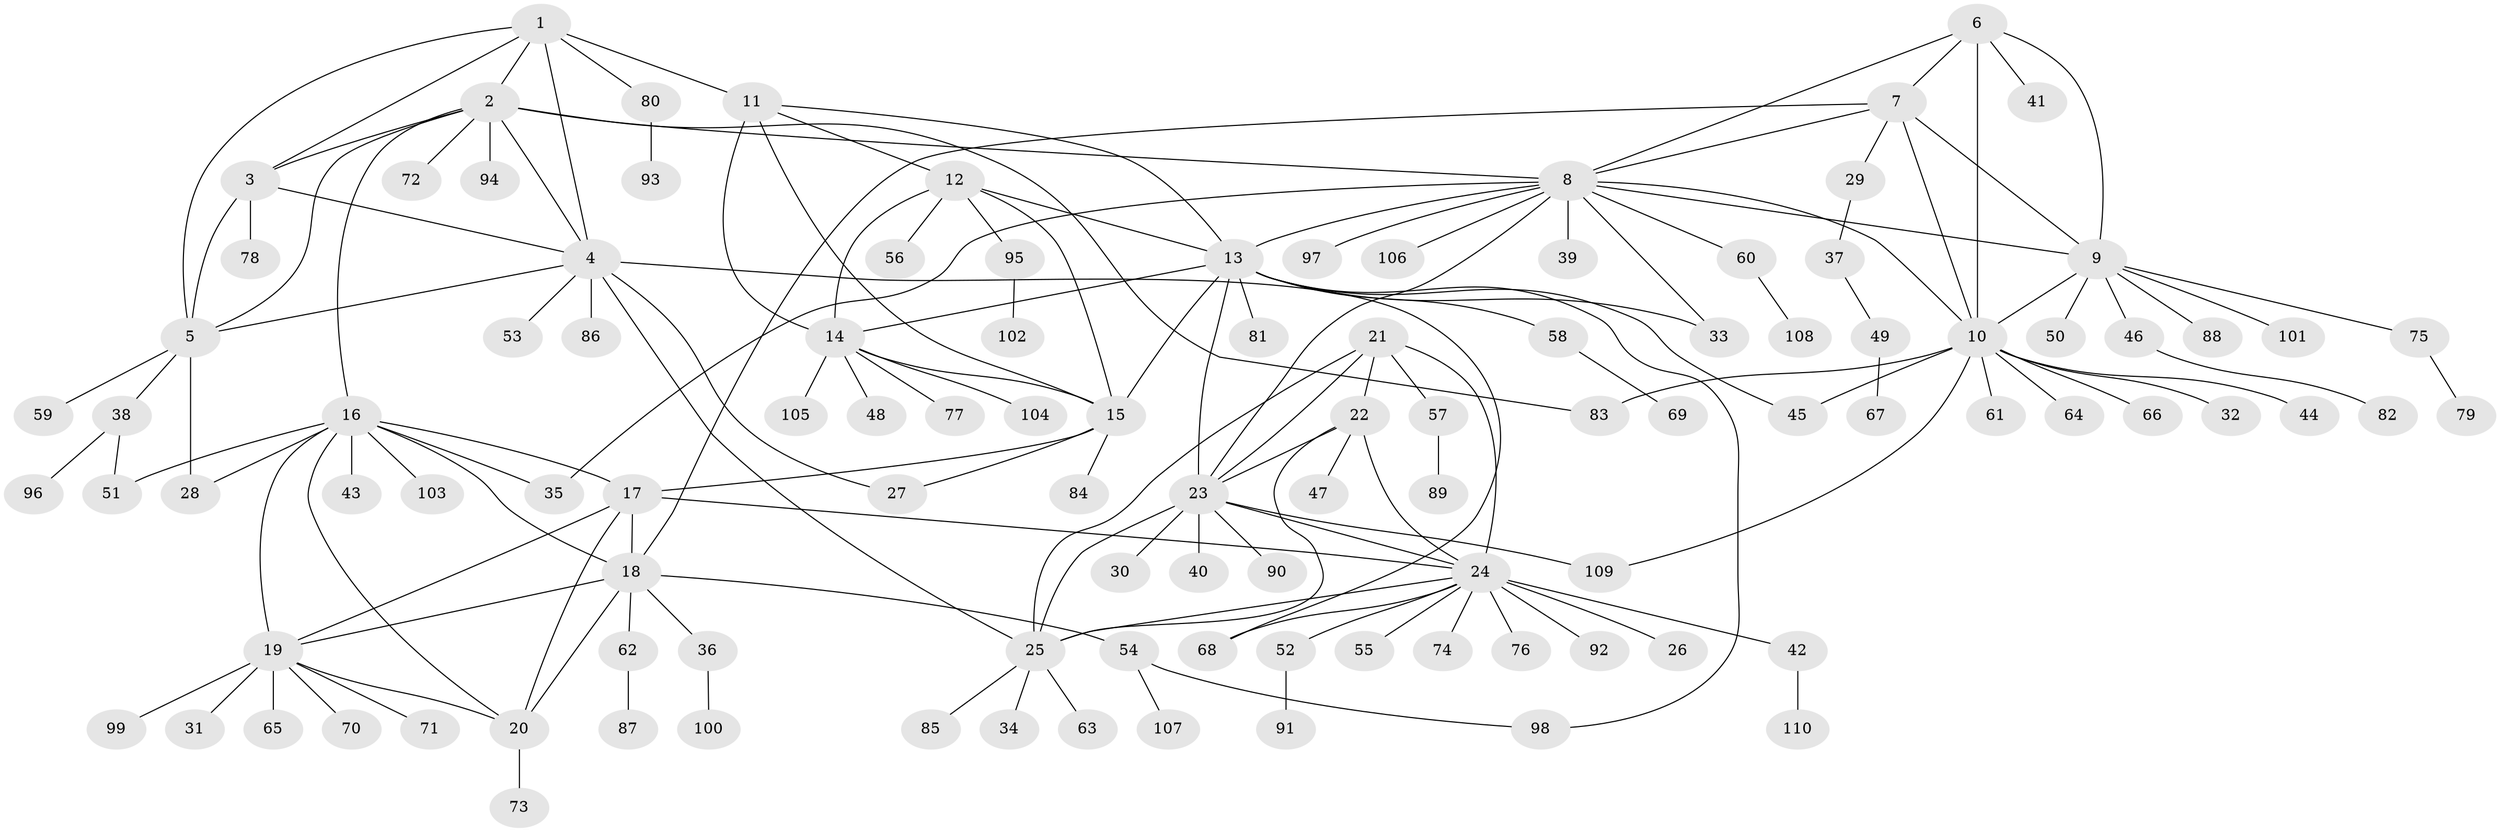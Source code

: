 // coarse degree distribution, {10: 0.03614457831325301, 7: 0.024096385542168676, 3: 0.024096385542168676, 5: 0.03614457831325301, 9: 0.03614457831325301, 12: 0.012048192771084338, 11: 0.024096385542168676, 4: 0.012048192771084338, 13: 0.012048192771084338, 8: 0.012048192771084338, 6: 0.012048192771084338, 1: 0.6144578313253012, 2: 0.14457831325301204}
// Generated by graph-tools (version 1.1) at 2025/42/03/06/25 10:42:13]
// undirected, 110 vertices, 155 edges
graph export_dot {
graph [start="1"]
  node [color=gray90,style=filled];
  1;
  2;
  3;
  4;
  5;
  6;
  7;
  8;
  9;
  10;
  11;
  12;
  13;
  14;
  15;
  16;
  17;
  18;
  19;
  20;
  21;
  22;
  23;
  24;
  25;
  26;
  27;
  28;
  29;
  30;
  31;
  32;
  33;
  34;
  35;
  36;
  37;
  38;
  39;
  40;
  41;
  42;
  43;
  44;
  45;
  46;
  47;
  48;
  49;
  50;
  51;
  52;
  53;
  54;
  55;
  56;
  57;
  58;
  59;
  60;
  61;
  62;
  63;
  64;
  65;
  66;
  67;
  68;
  69;
  70;
  71;
  72;
  73;
  74;
  75;
  76;
  77;
  78;
  79;
  80;
  81;
  82;
  83;
  84;
  85;
  86;
  87;
  88;
  89;
  90;
  91;
  92;
  93;
  94;
  95;
  96;
  97;
  98;
  99;
  100;
  101;
  102;
  103;
  104;
  105;
  106;
  107;
  108;
  109;
  110;
  1 -- 2;
  1 -- 3;
  1 -- 4;
  1 -- 5;
  1 -- 11;
  1 -- 80;
  2 -- 3;
  2 -- 4;
  2 -- 5;
  2 -- 8;
  2 -- 16;
  2 -- 72;
  2 -- 83;
  2 -- 94;
  3 -- 4;
  3 -- 5;
  3 -- 78;
  4 -- 5;
  4 -- 25;
  4 -- 27;
  4 -- 53;
  4 -- 68;
  4 -- 86;
  5 -- 28;
  5 -- 38;
  5 -- 59;
  6 -- 7;
  6 -- 8;
  6 -- 9;
  6 -- 10;
  6 -- 41;
  7 -- 8;
  7 -- 9;
  7 -- 10;
  7 -- 18;
  7 -- 29;
  8 -- 9;
  8 -- 10;
  8 -- 13;
  8 -- 23;
  8 -- 33;
  8 -- 35;
  8 -- 39;
  8 -- 60;
  8 -- 97;
  8 -- 106;
  9 -- 10;
  9 -- 46;
  9 -- 50;
  9 -- 75;
  9 -- 88;
  9 -- 101;
  10 -- 32;
  10 -- 44;
  10 -- 45;
  10 -- 61;
  10 -- 64;
  10 -- 66;
  10 -- 83;
  10 -- 109;
  11 -- 12;
  11 -- 13;
  11 -- 14;
  11 -- 15;
  12 -- 13;
  12 -- 14;
  12 -- 15;
  12 -- 56;
  12 -- 95;
  13 -- 14;
  13 -- 15;
  13 -- 23;
  13 -- 33;
  13 -- 45;
  13 -- 58;
  13 -- 81;
  13 -- 98;
  14 -- 15;
  14 -- 48;
  14 -- 77;
  14 -- 104;
  14 -- 105;
  15 -- 17;
  15 -- 27;
  15 -- 84;
  16 -- 17;
  16 -- 18;
  16 -- 19;
  16 -- 20;
  16 -- 28;
  16 -- 35;
  16 -- 43;
  16 -- 51;
  16 -- 103;
  17 -- 18;
  17 -- 19;
  17 -- 20;
  17 -- 24;
  18 -- 19;
  18 -- 20;
  18 -- 36;
  18 -- 54;
  18 -- 62;
  19 -- 20;
  19 -- 31;
  19 -- 65;
  19 -- 70;
  19 -- 71;
  19 -- 99;
  20 -- 73;
  21 -- 22;
  21 -- 23;
  21 -- 24;
  21 -- 25;
  21 -- 57;
  22 -- 23;
  22 -- 24;
  22 -- 25;
  22 -- 47;
  23 -- 24;
  23 -- 25;
  23 -- 30;
  23 -- 40;
  23 -- 90;
  23 -- 109;
  24 -- 25;
  24 -- 26;
  24 -- 42;
  24 -- 52;
  24 -- 55;
  24 -- 68;
  24 -- 74;
  24 -- 76;
  24 -- 92;
  25 -- 34;
  25 -- 63;
  25 -- 85;
  29 -- 37;
  36 -- 100;
  37 -- 49;
  38 -- 51;
  38 -- 96;
  42 -- 110;
  46 -- 82;
  49 -- 67;
  52 -- 91;
  54 -- 98;
  54 -- 107;
  57 -- 89;
  58 -- 69;
  60 -- 108;
  62 -- 87;
  75 -- 79;
  80 -- 93;
  95 -- 102;
}
